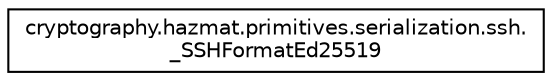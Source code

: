 digraph "Graphical Class Hierarchy"
{
 // LATEX_PDF_SIZE
  edge [fontname="Helvetica",fontsize="10",labelfontname="Helvetica",labelfontsize="10"];
  node [fontname="Helvetica",fontsize="10",shape=record];
  rankdir="LR";
  Node0 [label="cryptography.hazmat.primitives.serialization.ssh.\l_SSHFormatEd25519",height=0.2,width=0.4,color="black", fillcolor="white", style="filled",URL="$classcryptography_1_1hazmat_1_1primitives_1_1serialization_1_1ssh_1_1__SSHFormatEd25519.html",tooltip=" "];
}
